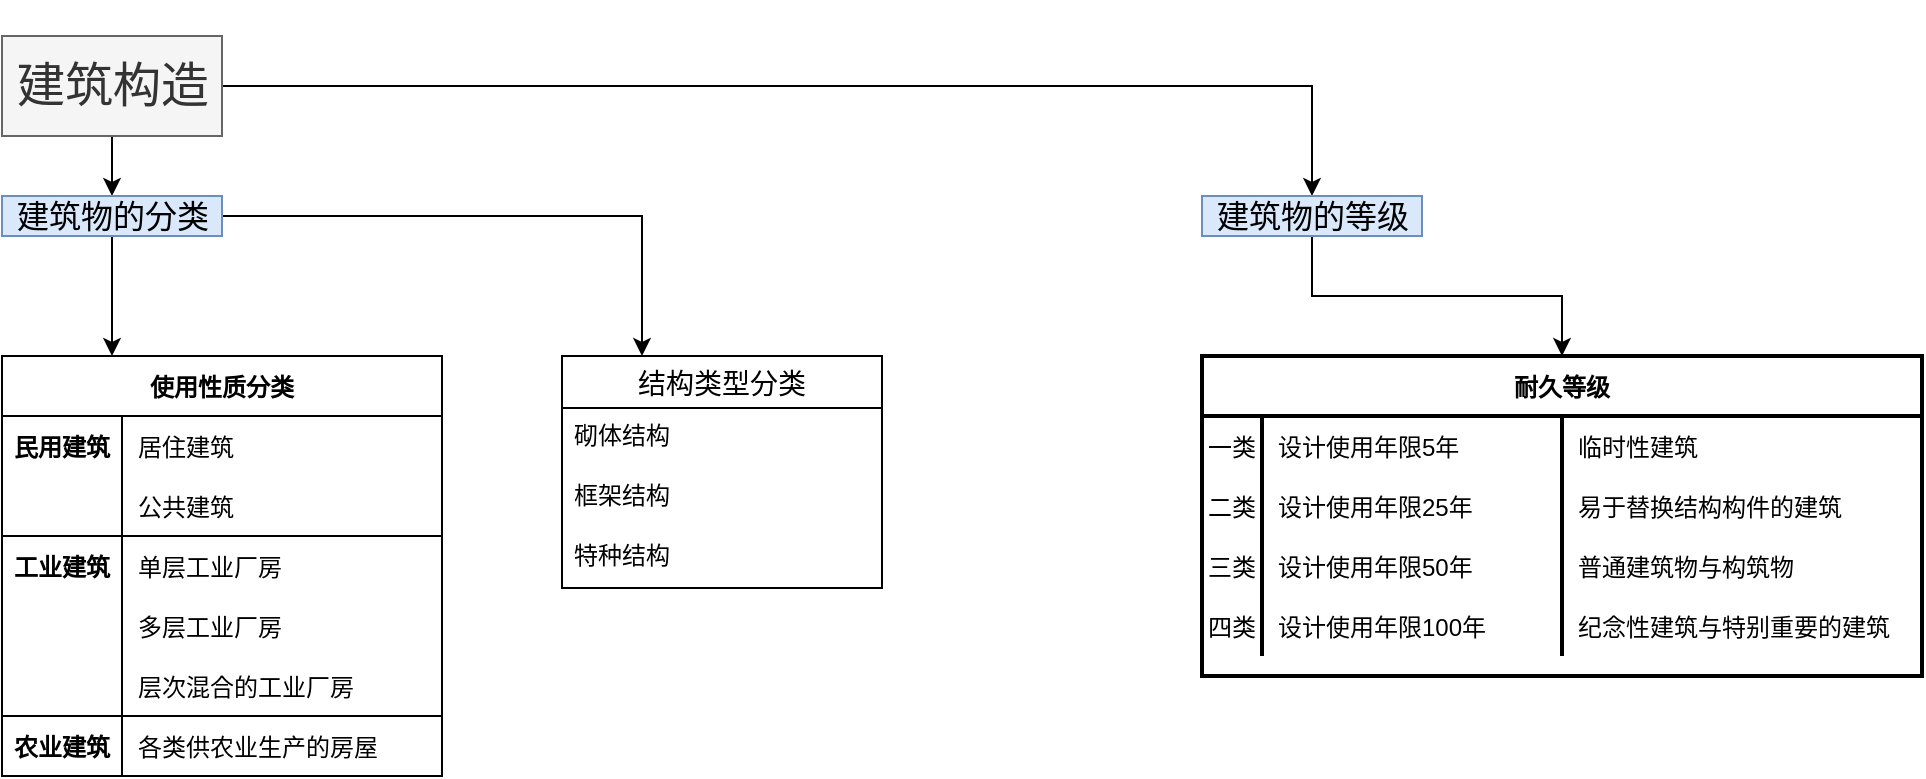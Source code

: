 <mxfile version="14.4.3" type="github">
  <diagram id="_KgP9zd1s0jClfJV7wFN" name="Page-1">
    <mxGraphModel dx="1736" dy="902" grid="1" gridSize="10" guides="1" tooltips="1" connect="1" arrows="1" fold="1" page="1" pageScale="1" pageWidth="1654" pageHeight="1169" math="0" shadow="0">
      <root>
        <mxCell id="0" />
        <mxCell id="1" parent="0" />
        <mxCell id="rFIZvNVO3O9d2vXRIFZd-2" style="edgeStyle=orthogonalEdgeStyle;rounded=0;orthogonalLoop=1;jettySize=auto;html=1;entryX=0.5;entryY=0;entryDx=0;entryDy=0;entryPerimeter=0;" parent="1" source="jqm1b_PrEK7jK8E0-QV8-48" target="jqm1b_PrEK7jK8E0-QV8-49" edge="1">
          <mxGeometry relative="1" as="geometry" />
        </mxCell>
        <mxCell id="ANpANSX_q5uw8GC-pnkn-99" style="edgeStyle=orthogonalEdgeStyle;rounded=0;orthogonalLoop=1;jettySize=auto;html=1;entryX=0.5;entryY=0;entryDx=0;entryDy=0;entryPerimeter=0;" edge="1" parent="1" source="jqm1b_PrEK7jK8E0-QV8-48" target="ANpANSX_q5uw8GC-pnkn-98">
          <mxGeometry relative="1" as="geometry" />
        </mxCell>
        <mxCell id="jqm1b_PrEK7jK8E0-QV8-48" value="&lt;font style=&quot;font-size: 24px&quot;&gt;&lt;br&gt;&lt;/font&gt;&lt;div style=&quot;font-size: 24px&quot;&gt;&lt;font style=&quot;font-size: 24px&quot;&gt;建筑构造&lt;/font&gt;&lt;/div&gt;&lt;div style=&quot;font-size: 24px&quot;&gt;&lt;font style=&quot;font-size: 24px&quot;&gt;&lt;br&gt;&lt;/font&gt;&lt;/div&gt;" style="text;html=1;align=center;verticalAlign=middle;resizable=0;points=[];autosize=1;fillColor=#f5f5f5;strokeColor=#666666;fontColor=#333333;" parent="1" vertex="1">
          <mxGeometry x="40" y="40" width="110" height="50" as="geometry" />
        </mxCell>
        <mxCell id="ANpANSX_q5uw8GC-pnkn-77" style="edgeStyle=orthogonalEdgeStyle;rounded=0;orthogonalLoop=1;jettySize=auto;html=1;entryX=0.25;entryY=0;entryDx=0;entryDy=0;" edge="1" parent="1" source="jqm1b_PrEK7jK8E0-QV8-49" target="rFIZvNVO3O9d2vXRIFZd-3">
          <mxGeometry relative="1" as="geometry" />
        </mxCell>
        <mxCell id="ANpANSX_q5uw8GC-pnkn-95" style="edgeStyle=orthogonalEdgeStyle;rounded=0;orthogonalLoop=1;jettySize=auto;html=1;entryX=0.25;entryY=0;entryDx=0;entryDy=0;" edge="1" parent="1" source="jqm1b_PrEK7jK8E0-QV8-49" target="ANpANSX_q5uw8GC-pnkn-91">
          <mxGeometry relative="1" as="geometry" />
        </mxCell>
        <mxCell id="jqm1b_PrEK7jK8E0-QV8-49" value="&lt;font style=&quot;font-size: 16px&quot;&gt;建筑物的分类&lt;/font&gt;" style="text;html=1;align=center;verticalAlign=middle;resizable=0;points=[];autosize=1;fillColor=#dae8fc;strokeColor=#6c8ebf;" parent="1" vertex="1">
          <mxGeometry x="40" y="120" width="110" height="20" as="geometry" />
        </mxCell>
        <mxCell id="rFIZvNVO3O9d2vXRIFZd-3" value="使用性质分类" style="shape=table;startSize=30;container=1;collapsible=1;childLayout=tableLayout;fixedRows=1;rowLines=0;fontStyle=1;align=center;resizeLast=1;" parent="1" vertex="1">
          <mxGeometry x="40" y="200" width="220" height="210" as="geometry">
            <mxRectangle x="40" y="160" width="100" height="30" as="alternateBounds" />
          </mxGeometry>
        </mxCell>
        <mxCell id="rFIZvNVO3O9d2vXRIFZd-4" value="" style="shape=partialRectangle;collapsible=0;dropTarget=0;pointerEvents=0;fillColor=none;top=0;left=0;bottom=0;right=0;points=[[0,0.5],[1,0.5]];portConstraint=eastwest;" parent="rFIZvNVO3O9d2vXRIFZd-3" vertex="1">
          <mxGeometry y="30" width="220" height="30" as="geometry" />
        </mxCell>
        <mxCell id="rFIZvNVO3O9d2vXRIFZd-5" value="民用建筑" style="shape=partialRectangle;connectable=0;fillColor=none;top=0;left=0;bottom=0;right=0;fontStyle=1;overflow=hidden;" parent="rFIZvNVO3O9d2vXRIFZd-4" vertex="1">
          <mxGeometry width="60" height="30" as="geometry" />
        </mxCell>
        <mxCell id="rFIZvNVO3O9d2vXRIFZd-6" value="居住建筑" style="shape=partialRectangle;connectable=0;fillColor=none;top=0;left=0;bottom=0;right=0;align=left;spacingLeft=6;fontStyle=0;overflow=hidden;" parent="rFIZvNVO3O9d2vXRIFZd-4" vertex="1">
          <mxGeometry x="60" width="160" height="30" as="geometry" />
        </mxCell>
        <mxCell id="rFIZvNVO3O9d2vXRIFZd-7" value="" style="shape=partialRectangle;collapsible=0;dropTarget=0;pointerEvents=0;fillColor=none;top=0;left=0;bottom=1;right=0;points=[[0,0.5],[1,0.5]];portConstraint=eastwest;" parent="rFIZvNVO3O9d2vXRIFZd-3" vertex="1">
          <mxGeometry y="60" width="220" height="30" as="geometry" />
        </mxCell>
        <mxCell id="rFIZvNVO3O9d2vXRIFZd-8" value="" style="shape=partialRectangle;connectable=0;fillColor=none;top=0;left=0;bottom=0;right=0;fontStyle=1;overflow=hidden;" parent="rFIZvNVO3O9d2vXRIFZd-7" vertex="1">
          <mxGeometry width="60" height="30" as="geometry" />
        </mxCell>
        <mxCell id="rFIZvNVO3O9d2vXRIFZd-9" value="公共建筑" style="shape=partialRectangle;connectable=0;fillColor=none;top=0;left=0;bottom=0;right=0;align=left;spacingLeft=6;fontStyle=0;overflow=hidden;" parent="rFIZvNVO3O9d2vXRIFZd-7" vertex="1">
          <mxGeometry x="60" width="160" height="30" as="geometry" />
        </mxCell>
        <mxCell id="rFIZvNVO3O9d2vXRIFZd-10" value="" style="shape=partialRectangle;collapsible=0;dropTarget=0;pointerEvents=0;fillColor=none;top=0;left=0;bottom=0;right=0;points=[[0,0.5],[1,0.5]];portConstraint=eastwest;" parent="rFIZvNVO3O9d2vXRIFZd-3" vertex="1">
          <mxGeometry y="90" width="220" height="30" as="geometry" />
        </mxCell>
        <mxCell id="rFIZvNVO3O9d2vXRIFZd-11" value="工业建筑" style="shape=partialRectangle;connectable=0;fillColor=none;top=0;left=0;bottom=0;right=0;editable=1;overflow=hidden;fontStyle=1" parent="rFIZvNVO3O9d2vXRIFZd-10" vertex="1">
          <mxGeometry width="60" height="30" as="geometry" />
        </mxCell>
        <mxCell id="rFIZvNVO3O9d2vXRIFZd-12" value="单层工业厂房" style="shape=partialRectangle;connectable=0;fillColor=none;top=0;left=0;bottom=0;right=0;align=left;spacingLeft=6;overflow=hidden;" parent="rFIZvNVO3O9d2vXRIFZd-10" vertex="1">
          <mxGeometry x="60" width="160" height="30" as="geometry" />
        </mxCell>
        <mxCell id="rFIZvNVO3O9d2vXRIFZd-13" value="" style="shape=partialRectangle;collapsible=0;dropTarget=0;pointerEvents=0;fillColor=none;top=0;left=0;bottom=0;right=0;points=[[0,0.5],[1,0.5]];portConstraint=eastwest;" parent="rFIZvNVO3O9d2vXRIFZd-3" vertex="1">
          <mxGeometry y="120" width="220" height="30" as="geometry" />
        </mxCell>
        <mxCell id="rFIZvNVO3O9d2vXRIFZd-14" value="" style="shape=partialRectangle;connectable=0;fillColor=none;top=0;left=0;bottom=0;right=0;editable=1;overflow=hidden;" parent="rFIZvNVO3O9d2vXRIFZd-13" vertex="1">
          <mxGeometry width="60" height="30" as="geometry" />
        </mxCell>
        <mxCell id="rFIZvNVO3O9d2vXRIFZd-15" value="多层工业厂房" style="shape=partialRectangle;connectable=0;fillColor=none;top=0;left=0;bottom=0;right=0;align=left;spacingLeft=6;overflow=hidden;" parent="rFIZvNVO3O9d2vXRIFZd-13" vertex="1">
          <mxGeometry x="60" width="160" height="30" as="geometry" />
        </mxCell>
        <mxCell id="ANpANSX_q5uw8GC-pnkn-35" style="shape=partialRectangle;collapsible=0;dropTarget=0;pointerEvents=0;fillColor=none;top=0;left=0;bottom=0;right=0;points=[[0,0.5],[1,0.5]];portConstraint=eastwest;" vertex="1" parent="rFIZvNVO3O9d2vXRIFZd-3">
          <mxGeometry y="150" width="220" height="30" as="geometry" />
        </mxCell>
        <mxCell id="ANpANSX_q5uw8GC-pnkn-36" style="shape=partialRectangle;connectable=0;fillColor=none;top=0;left=0;bottom=0;right=0;editable=1;overflow=hidden;" vertex="1" parent="ANpANSX_q5uw8GC-pnkn-35">
          <mxGeometry width="60" height="30" as="geometry" />
        </mxCell>
        <mxCell id="ANpANSX_q5uw8GC-pnkn-37" value="层次混合的工业厂房" style="shape=partialRectangle;connectable=0;fillColor=none;top=0;left=0;bottom=0;right=0;align=left;spacingLeft=6;overflow=hidden;" vertex="1" parent="ANpANSX_q5uw8GC-pnkn-35">
          <mxGeometry x="60" width="160" height="30" as="geometry" />
        </mxCell>
        <mxCell id="ANpANSX_q5uw8GC-pnkn-74" style="shape=partialRectangle;collapsible=0;dropTarget=0;pointerEvents=0;fillColor=none;top=1;left=0;bottom=0;right=0;points=[[0,0.5],[1,0.5]];portConstraint=eastwest;" vertex="1" parent="rFIZvNVO3O9d2vXRIFZd-3">
          <mxGeometry y="180" width="220" height="30" as="geometry" />
        </mxCell>
        <mxCell id="ANpANSX_q5uw8GC-pnkn-75" value="农业建筑" style="shape=partialRectangle;connectable=0;fillColor=none;top=0;left=0;bottom=0;right=0;editable=1;overflow=hidden;fontStyle=1;verticalAlign=middle;labelPosition=center;verticalLabelPosition=middle;align=center;horizontal=1;" vertex="1" parent="ANpANSX_q5uw8GC-pnkn-74">
          <mxGeometry width="60" height="30" as="geometry" />
        </mxCell>
        <mxCell id="ANpANSX_q5uw8GC-pnkn-76" value="各类供农业生产的房屋" style="shape=partialRectangle;connectable=0;fillColor=none;top=0;left=0;bottom=0;right=0;align=left;spacingLeft=6;overflow=hidden;" vertex="1" parent="ANpANSX_q5uw8GC-pnkn-74">
          <mxGeometry x="60" width="160" height="30" as="geometry" />
        </mxCell>
        <mxCell id="ANpANSX_q5uw8GC-pnkn-91" value="结构类型分类" style="swimlane;fontStyle=0;childLayout=stackLayout;horizontal=1;startSize=26;horizontalStack=0;resizeParent=1;resizeParentMax=0;resizeLast=0;collapsible=1;marginBottom=0;align=center;fontSize=14;" vertex="1" parent="1">
          <mxGeometry x="320" y="200" width="160" height="116" as="geometry" />
        </mxCell>
        <mxCell id="ANpANSX_q5uw8GC-pnkn-92" value="砌体结构" style="text;strokeColor=none;fillColor=none;spacingLeft=4;spacingRight=4;overflow=hidden;rotatable=0;points=[[0,0.5],[1,0.5]];portConstraint=eastwest;fontSize=12;" vertex="1" parent="ANpANSX_q5uw8GC-pnkn-91">
          <mxGeometry y="26" width="160" height="30" as="geometry" />
        </mxCell>
        <mxCell id="ANpANSX_q5uw8GC-pnkn-93" value="框架结构" style="text;strokeColor=none;fillColor=none;spacingLeft=4;spacingRight=4;overflow=hidden;rotatable=0;points=[[0,0.5],[1,0.5]];portConstraint=eastwest;fontSize=12;" vertex="1" parent="ANpANSX_q5uw8GC-pnkn-91">
          <mxGeometry y="56" width="160" height="30" as="geometry" />
        </mxCell>
        <mxCell id="ANpANSX_q5uw8GC-pnkn-94" value="特种结构" style="text;strokeColor=none;fillColor=none;spacingLeft=4;spacingRight=4;overflow=hidden;rotatable=0;points=[[0,0.5],[1,0.5]];portConstraint=eastwest;fontSize=12;" vertex="1" parent="ANpANSX_q5uw8GC-pnkn-91">
          <mxGeometry y="86" width="160" height="30" as="geometry" />
        </mxCell>
        <mxCell id="ANpANSX_q5uw8GC-pnkn-117" style="edgeStyle=orthogonalEdgeStyle;rounded=0;orthogonalLoop=1;jettySize=auto;html=1;" edge="1" parent="1" source="ANpANSX_q5uw8GC-pnkn-98" target="ANpANSX_q5uw8GC-pnkn-100">
          <mxGeometry relative="1" as="geometry" />
        </mxCell>
        <mxCell id="ANpANSX_q5uw8GC-pnkn-98" value="&lt;div style=&quot;font-size: 16px&quot;&gt;&lt;font style=&quot;font-size: 16px&quot;&gt;建筑物的等级&lt;/font&gt;&lt;/div&gt;" style="text;html=1;align=center;verticalAlign=middle;resizable=0;points=[];autosize=1;fillColor=#dae8fc;strokeColor=#6c8ebf;" vertex="1" parent="1">
          <mxGeometry x="640" y="120" width="110" height="20" as="geometry" />
        </mxCell>
        <mxCell id="ANpANSX_q5uw8GC-pnkn-100" value="耐久等级" style="shape=table;startSize=30;container=1;collapsible=1;childLayout=tableLayout;fixedRows=1;rowLines=0;fontStyle=1;align=center;resizeLast=1;strokeWidth=2;" vertex="1" parent="1">
          <mxGeometry x="640" y="200" width="360" height="160" as="geometry" />
        </mxCell>
        <mxCell id="ANpANSX_q5uw8GC-pnkn-104" value="" style="shape=partialRectangle;collapsible=0;dropTarget=0;pointerEvents=0;fillColor=none;top=0;left=0;bottom=0;right=0;points=[[0,0.5],[1,0.5]];portConstraint=eastwest;" vertex="1" parent="ANpANSX_q5uw8GC-pnkn-100">
          <mxGeometry y="30" width="360" height="30" as="geometry" />
        </mxCell>
        <mxCell id="ANpANSX_q5uw8GC-pnkn-105" value="一类" style="shape=partialRectangle;connectable=0;fillColor=none;top=0;left=0;bottom=0;right=0;editable=1;overflow=hidden;" vertex="1" parent="ANpANSX_q5uw8GC-pnkn-104">
          <mxGeometry width="30" height="30" as="geometry" />
        </mxCell>
        <mxCell id="ANpANSX_q5uw8GC-pnkn-106" value="设计使用年限5年" style="shape=partialRectangle;connectable=0;fillColor=none;top=0;left=0;bottom=0;right=0;align=left;spacingLeft=6;overflow=hidden;" vertex="1" parent="ANpANSX_q5uw8GC-pnkn-104">
          <mxGeometry x="30" width="150" height="30" as="geometry" />
        </mxCell>
        <mxCell id="ANpANSX_q5uw8GC-pnkn-121" value="临时性建筑" style="shape=partialRectangle;connectable=0;fillColor=none;top=0;left=0;bottom=0;right=0;align=left;spacingLeft=6;overflow=hidden;" vertex="1" parent="ANpANSX_q5uw8GC-pnkn-104">
          <mxGeometry x="180" width="180" height="30" as="geometry" />
        </mxCell>
        <mxCell id="ANpANSX_q5uw8GC-pnkn-107" value="" style="shape=partialRectangle;collapsible=0;dropTarget=0;pointerEvents=0;fillColor=none;top=0;left=0;bottom=0;right=0;points=[[0,0.5],[1,0.5]];portConstraint=eastwest;" vertex="1" parent="ANpANSX_q5uw8GC-pnkn-100">
          <mxGeometry y="60" width="360" height="30" as="geometry" />
        </mxCell>
        <mxCell id="ANpANSX_q5uw8GC-pnkn-108" value="二类" style="shape=partialRectangle;connectable=0;fillColor=none;top=0;left=0;bottom=0;right=0;editable=1;overflow=hidden;" vertex="1" parent="ANpANSX_q5uw8GC-pnkn-107">
          <mxGeometry width="30" height="30" as="geometry" />
        </mxCell>
        <mxCell id="ANpANSX_q5uw8GC-pnkn-109" value="设计使用年限25年" style="shape=partialRectangle;connectable=0;fillColor=none;top=0;left=0;bottom=0;right=0;align=left;spacingLeft=6;overflow=hidden;" vertex="1" parent="ANpANSX_q5uw8GC-pnkn-107">
          <mxGeometry x="30" width="150" height="30" as="geometry" />
        </mxCell>
        <mxCell id="ANpANSX_q5uw8GC-pnkn-122" value="易于替换结构构件的建筑" style="shape=partialRectangle;connectable=0;fillColor=none;top=0;left=0;bottom=0;right=0;align=left;spacingLeft=6;overflow=hidden;" vertex="1" parent="ANpANSX_q5uw8GC-pnkn-107">
          <mxGeometry x="180" width="180" height="30" as="geometry" />
        </mxCell>
        <mxCell id="ANpANSX_q5uw8GC-pnkn-110" value="" style="shape=partialRectangle;collapsible=0;dropTarget=0;pointerEvents=0;fillColor=none;top=0;left=0;bottom=0;right=0;points=[[0,0.5],[1,0.5]];portConstraint=eastwest;" vertex="1" parent="ANpANSX_q5uw8GC-pnkn-100">
          <mxGeometry y="90" width="360" height="30" as="geometry" />
        </mxCell>
        <mxCell id="ANpANSX_q5uw8GC-pnkn-111" value="三类" style="shape=partialRectangle;connectable=0;fillColor=none;top=0;left=0;bottom=0;right=0;editable=1;overflow=hidden;" vertex="1" parent="ANpANSX_q5uw8GC-pnkn-110">
          <mxGeometry width="30" height="30" as="geometry" />
        </mxCell>
        <mxCell id="ANpANSX_q5uw8GC-pnkn-112" value="设计使用年限50年" style="shape=partialRectangle;connectable=0;fillColor=none;top=0;left=0;bottom=0;right=0;align=left;spacingLeft=6;overflow=hidden;" vertex="1" parent="ANpANSX_q5uw8GC-pnkn-110">
          <mxGeometry x="30" width="150" height="30" as="geometry" />
        </mxCell>
        <mxCell id="ANpANSX_q5uw8GC-pnkn-123" value="普通建筑物与构筑物" style="shape=partialRectangle;connectable=0;fillColor=none;top=0;left=0;bottom=0;right=0;align=left;spacingLeft=6;overflow=hidden;" vertex="1" parent="ANpANSX_q5uw8GC-pnkn-110">
          <mxGeometry x="180" width="180" height="30" as="geometry" />
        </mxCell>
        <mxCell id="ANpANSX_q5uw8GC-pnkn-124" style="shape=partialRectangle;collapsible=0;dropTarget=0;pointerEvents=0;fillColor=none;top=0;left=0;bottom=0;right=0;points=[[0,0.5],[1,0.5]];portConstraint=eastwest;" vertex="1" parent="ANpANSX_q5uw8GC-pnkn-100">
          <mxGeometry y="120" width="360" height="30" as="geometry" />
        </mxCell>
        <mxCell id="ANpANSX_q5uw8GC-pnkn-125" value="四类" style="shape=partialRectangle;connectable=0;fillColor=none;top=0;left=0;bottom=0;right=0;editable=1;overflow=hidden;" vertex="1" parent="ANpANSX_q5uw8GC-pnkn-124">
          <mxGeometry width="30" height="30" as="geometry" />
        </mxCell>
        <mxCell id="ANpANSX_q5uw8GC-pnkn-126" value="设计使用年限100年" style="shape=partialRectangle;connectable=0;fillColor=none;top=0;left=0;bottom=0;right=0;align=left;spacingLeft=6;overflow=hidden;" vertex="1" parent="ANpANSX_q5uw8GC-pnkn-124">
          <mxGeometry x="30" width="150" height="30" as="geometry" />
        </mxCell>
        <mxCell id="ANpANSX_q5uw8GC-pnkn-127" value="纪念性建筑与特别重要的建筑" style="shape=partialRectangle;connectable=0;fillColor=none;top=0;left=0;bottom=0;right=0;align=left;spacingLeft=6;overflow=hidden;" vertex="1" parent="ANpANSX_q5uw8GC-pnkn-124">
          <mxGeometry x="180" width="180" height="30" as="geometry" />
        </mxCell>
      </root>
    </mxGraphModel>
  </diagram>
</mxfile>
